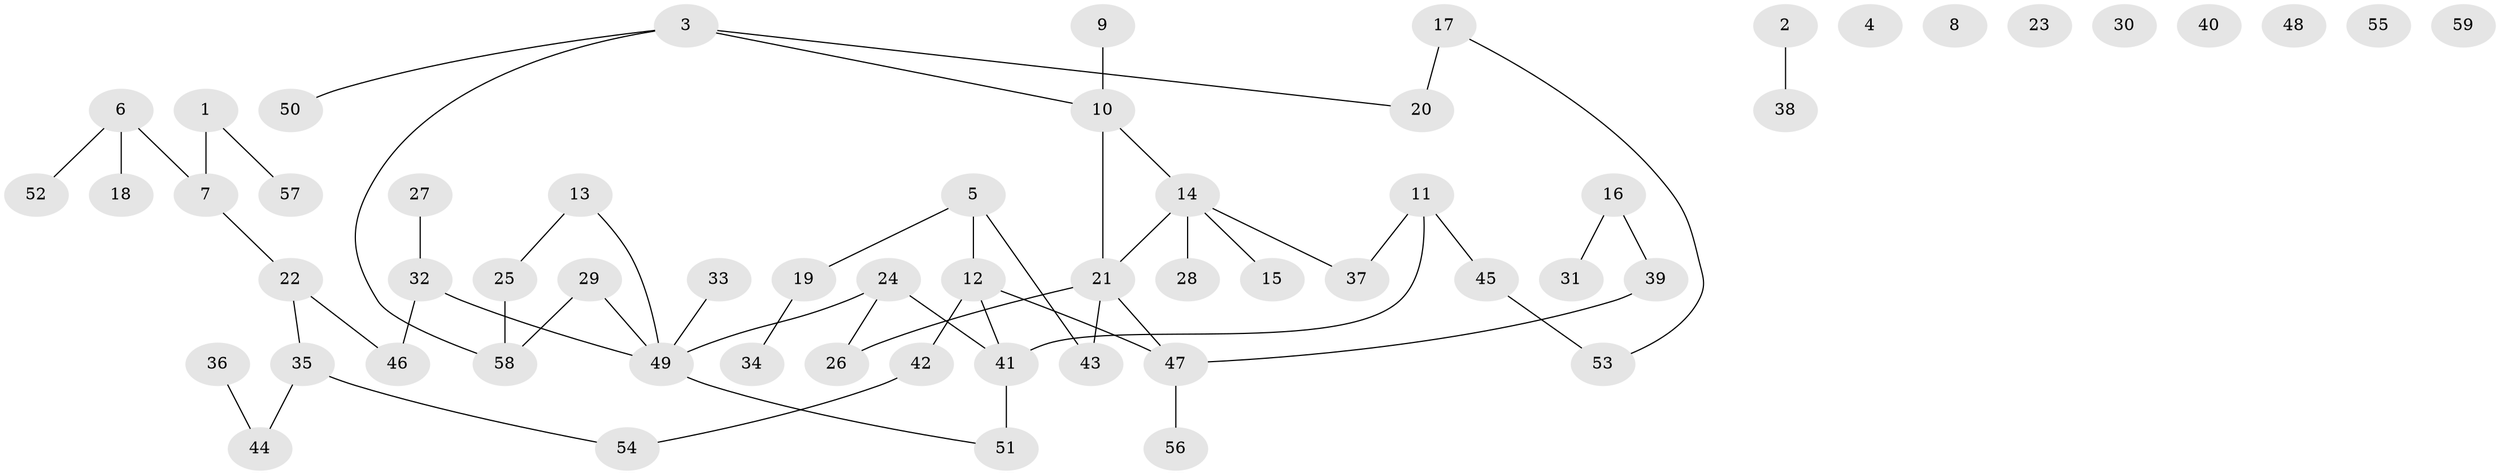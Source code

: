 // Generated by graph-tools (version 1.1) at 2025/25/03/09/25 03:25:22]
// undirected, 59 vertices, 58 edges
graph export_dot {
graph [start="1"]
  node [color=gray90,style=filled];
  1;
  2;
  3;
  4;
  5;
  6;
  7;
  8;
  9;
  10;
  11;
  12;
  13;
  14;
  15;
  16;
  17;
  18;
  19;
  20;
  21;
  22;
  23;
  24;
  25;
  26;
  27;
  28;
  29;
  30;
  31;
  32;
  33;
  34;
  35;
  36;
  37;
  38;
  39;
  40;
  41;
  42;
  43;
  44;
  45;
  46;
  47;
  48;
  49;
  50;
  51;
  52;
  53;
  54;
  55;
  56;
  57;
  58;
  59;
  1 -- 7;
  1 -- 57;
  2 -- 38;
  3 -- 10;
  3 -- 20;
  3 -- 50;
  3 -- 58;
  5 -- 12;
  5 -- 19;
  5 -- 43;
  6 -- 7;
  6 -- 18;
  6 -- 52;
  7 -- 22;
  9 -- 10;
  10 -- 14;
  10 -- 21;
  11 -- 37;
  11 -- 41;
  11 -- 45;
  12 -- 41;
  12 -- 42;
  12 -- 47;
  13 -- 25;
  13 -- 49;
  14 -- 15;
  14 -- 21;
  14 -- 28;
  14 -- 37;
  16 -- 31;
  16 -- 39;
  17 -- 20;
  17 -- 53;
  19 -- 34;
  21 -- 26;
  21 -- 43;
  21 -- 47;
  22 -- 35;
  22 -- 46;
  24 -- 26;
  24 -- 41;
  24 -- 49;
  25 -- 58;
  27 -- 32;
  29 -- 49;
  29 -- 58;
  32 -- 46;
  32 -- 49;
  33 -- 49;
  35 -- 44;
  35 -- 54;
  36 -- 44;
  39 -- 47;
  41 -- 51;
  42 -- 54;
  45 -- 53;
  47 -- 56;
  49 -- 51;
}
